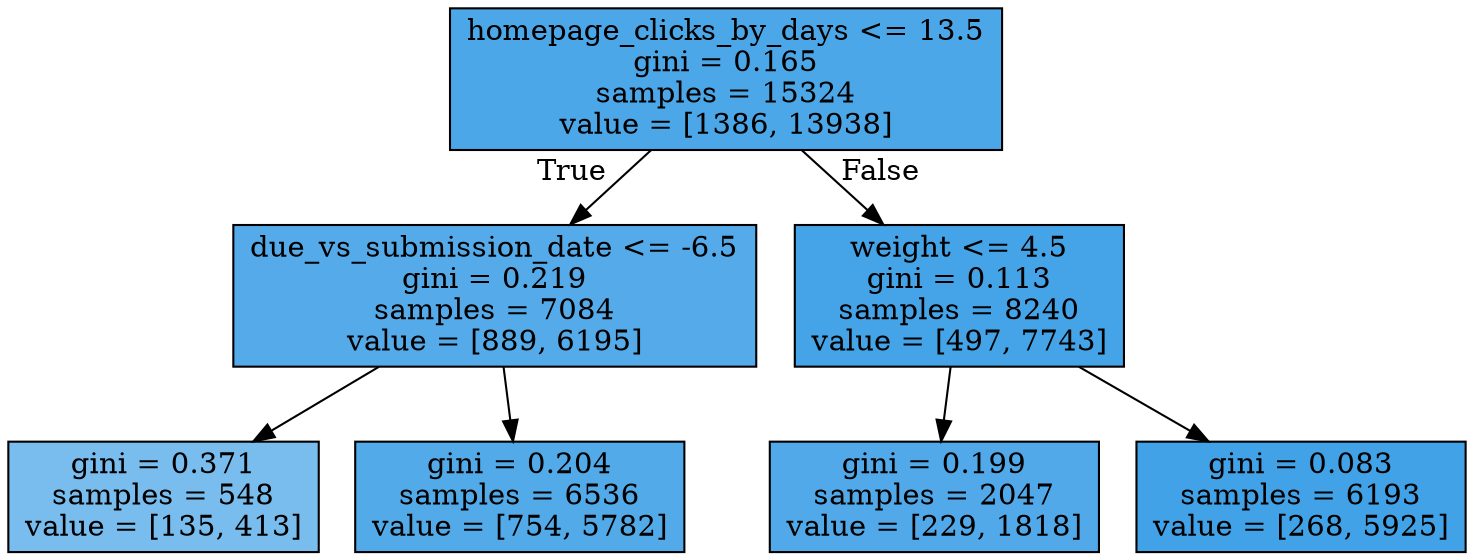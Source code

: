 digraph Tree {
node [shape=box, style="filled", color="black"] ;
0 [label="homepage_clicks_by_days <= 13.5\ngini = 0.165\nsamples = 15324\nvalue = [1386, 13938]", fillcolor="#399de5e6"] ;
1 [label="due_vs_submission_date <= -6.5\ngini = 0.219\nsamples = 7084\nvalue = [889, 6195]", fillcolor="#399de5da"] ;
0 -> 1 [labeldistance=2.5, labelangle=45, headlabel="True"] ;
2 [label="gini = 0.371\nsamples = 548\nvalue = [135, 413]", fillcolor="#399de5ac"] ;
1 -> 2 ;
3 [label="gini = 0.204\nsamples = 6536\nvalue = [754, 5782]", fillcolor="#399de5de"] ;
1 -> 3 ;
4 [label="weight <= 4.5\ngini = 0.113\nsamples = 8240\nvalue = [497, 7743]", fillcolor="#399de5ef"] ;
0 -> 4 [labeldistance=2.5, labelangle=-45, headlabel="False"] ;
5 [label="gini = 0.199\nsamples = 2047\nvalue = [229, 1818]", fillcolor="#399de5df"] ;
4 -> 5 ;
6 [label="gini = 0.083\nsamples = 6193\nvalue = [268, 5925]", fillcolor="#399de5f3"] ;
4 -> 6 ;
}